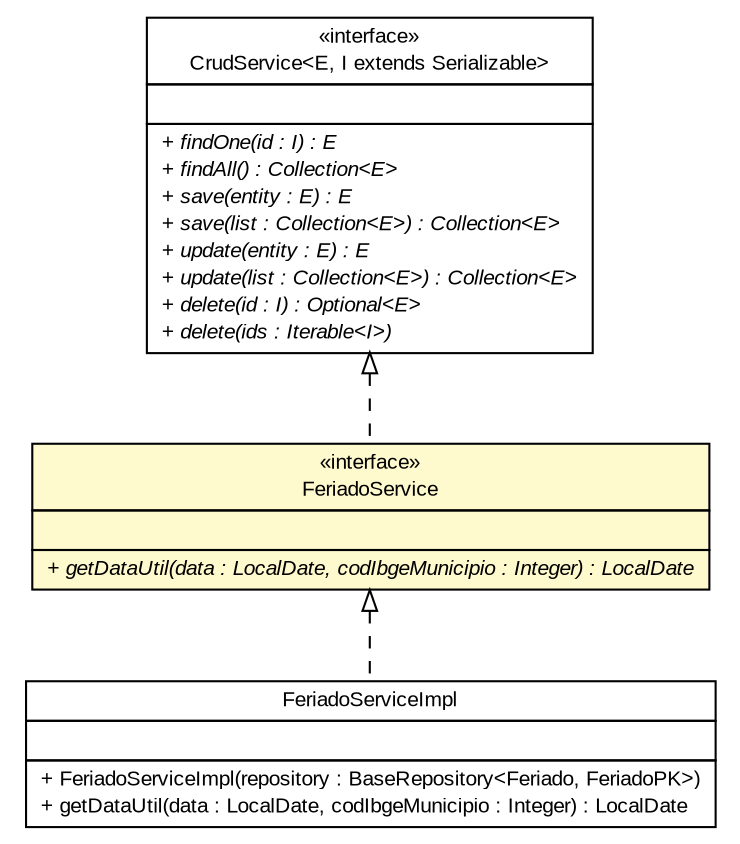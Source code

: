 #!/usr/local/bin/dot
#
# Class diagram 
# Generated by UMLGraph version R5_6 (http://www.umlgraph.org/)
#

digraph G {
	edge [fontname="arial",fontsize=10,labelfontname="arial",labelfontsize=10];
	node [fontname="arial",fontsize=10,shape=plaintext];
	nodesep=0.25;
	ranksep=0.5;
	// br.gov.to.sefaz.business.service.CrudService<E, I extends java.io.Serializable>
	c535806 [label=<<table title="br.gov.to.sefaz.business.service.CrudService" border="0" cellborder="1" cellspacing="0" cellpadding="2" port="p" href="../../../../business/service/CrudService.html">
		<tr><td><table border="0" cellspacing="0" cellpadding="1">
<tr><td align="center" balign="center"> &#171;interface&#187; </td></tr>
<tr><td align="center" balign="center"> CrudService&lt;E, I extends Serializable&gt; </td></tr>
		</table></td></tr>
		<tr><td><table border="0" cellspacing="0" cellpadding="1">
<tr><td align="left" balign="left">  </td></tr>
		</table></td></tr>
		<tr><td><table border="0" cellspacing="0" cellpadding="1">
<tr><td align="left" balign="left"><font face="arial italic" point-size="10.0"> + findOne(id : I) : E </font></td></tr>
<tr><td align="left" balign="left"><font face="arial italic" point-size="10.0"> + findAll() : Collection&lt;E&gt; </font></td></tr>
<tr><td align="left" balign="left"><font face="arial italic" point-size="10.0"> + save(entity : E) : E </font></td></tr>
<tr><td align="left" balign="left"><font face="arial italic" point-size="10.0"> + save(list : Collection&lt;E&gt;) : Collection&lt;E&gt; </font></td></tr>
<tr><td align="left" balign="left"><font face="arial italic" point-size="10.0"> + update(entity : E) : E </font></td></tr>
<tr><td align="left" balign="left"><font face="arial italic" point-size="10.0"> + update(list : Collection&lt;E&gt;) : Collection&lt;E&gt; </font></td></tr>
<tr><td align="left" balign="left"><font face="arial italic" point-size="10.0"> + delete(id : I) : Optional&lt;E&gt; </font></td></tr>
<tr><td align="left" balign="left"><font face="arial italic" point-size="10.0"> + delete(ids : Iterable&lt;I&gt;) </font></td></tr>
		</table></td></tr>
		</table>>, URL="../../../../business/service/CrudService.html", fontname="arial", fontcolor="black", fontsize=10.0];
	// br.gov.to.sefaz.par.gestao.business.service.FeriadoService
	c535835 [label=<<table title="br.gov.to.sefaz.par.gestao.business.service.FeriadoService" border="0" cellborder="1" cellspacing="0" cellpadding="2" port="p" bgcolor="lemonChiffon" href="./FeriadoService.html">
		<tr><td><table border="0" cellspacing="0" cellpadding="1">
<tr><td align="center" balign="center"> &#171;interface&#187; </td></tr>
<tr><td align="center" balign="center"> FeriadoService </td></tr>
		</table></td></tr>
		<tr><td><table border="0" cellspacing="0" cellpadding="1">
<tr><td align="left" balign="left">  </td></tr>
		</table></td></tr>
		<tr><td><table border="0" cellspacing="0" cellpadding="1">
<tr><td align="left" balign="left"><font face="arial italic" point-size="10.0"> + getDataUtil(data : LocalDate, codIbgeMunicipio : Integer) : LocalDate </font></td></tr>
		</table></td></tr>
		</table>>, URL="./FeriadoService.html", fontname="arial", fontcolor="black", fontsize=10.0];
	// br.gov.to.sefaz.par.gestao.business.service.impl.FeriadoServiceImpl
	c535842 [label=<<table title="br.gov.to.sefaz.par.gestao.business.service.impl.FeriadoServiceImpl" border="0" cellborder="1" cellspacing="0" cellpadding="2" port="p" href="./impl/FeriadoServiceImpl.html">
		<tr><td><table border="0" cellspacing="0" cellpadding="1">
<tr><td align="center" balign="center"> FeriadoServiceImpl </td></tr>
		</table></td></tr>
		<tr><td><table border="0" cellspacing="0" cellpadding="1">
<tr><td align="left" balign="left">  </td></tr>
		</table></td></tr>
		<tr><td><table border="0" cellspacing="0" cellpadding="1">
<tr><td align="left" balign="left"> + FeriadoServiceImpl(repository : BaseRepository&lt;Feriado, FeriadoPK&gt;) </td></tr>
<tr><td align="left" balign="left"> + getDataUtil(data : LocalDate, codIbgeMunicipio : Integer) : LocalDate </td></tr>
		</table></td></tr>
		</table>>, URL="./impl/FeriadoServiceImpl.html", fontname="arial", fontcolor="black", fontsize=10.0];
	//br.gov.to.sefaz.par.gestao.business.service.FeriadoService implements br.gov.to.sefaz.business.service.CrudService<E, I extends java.io.Serializable>
	c535806:p -> c535835:p [dir=back,arrowtail=empty,style=dashed];
	//br.gov.to.sefaz.par.gestao.business.service.impl.FeriadoServiceImpl implements br.gov.to.sefaz.par.gestao.business.service.FeriadoService
	c535835:p -> c535842:p [dir=back,arrowtail=empty,style=dashed];
}


